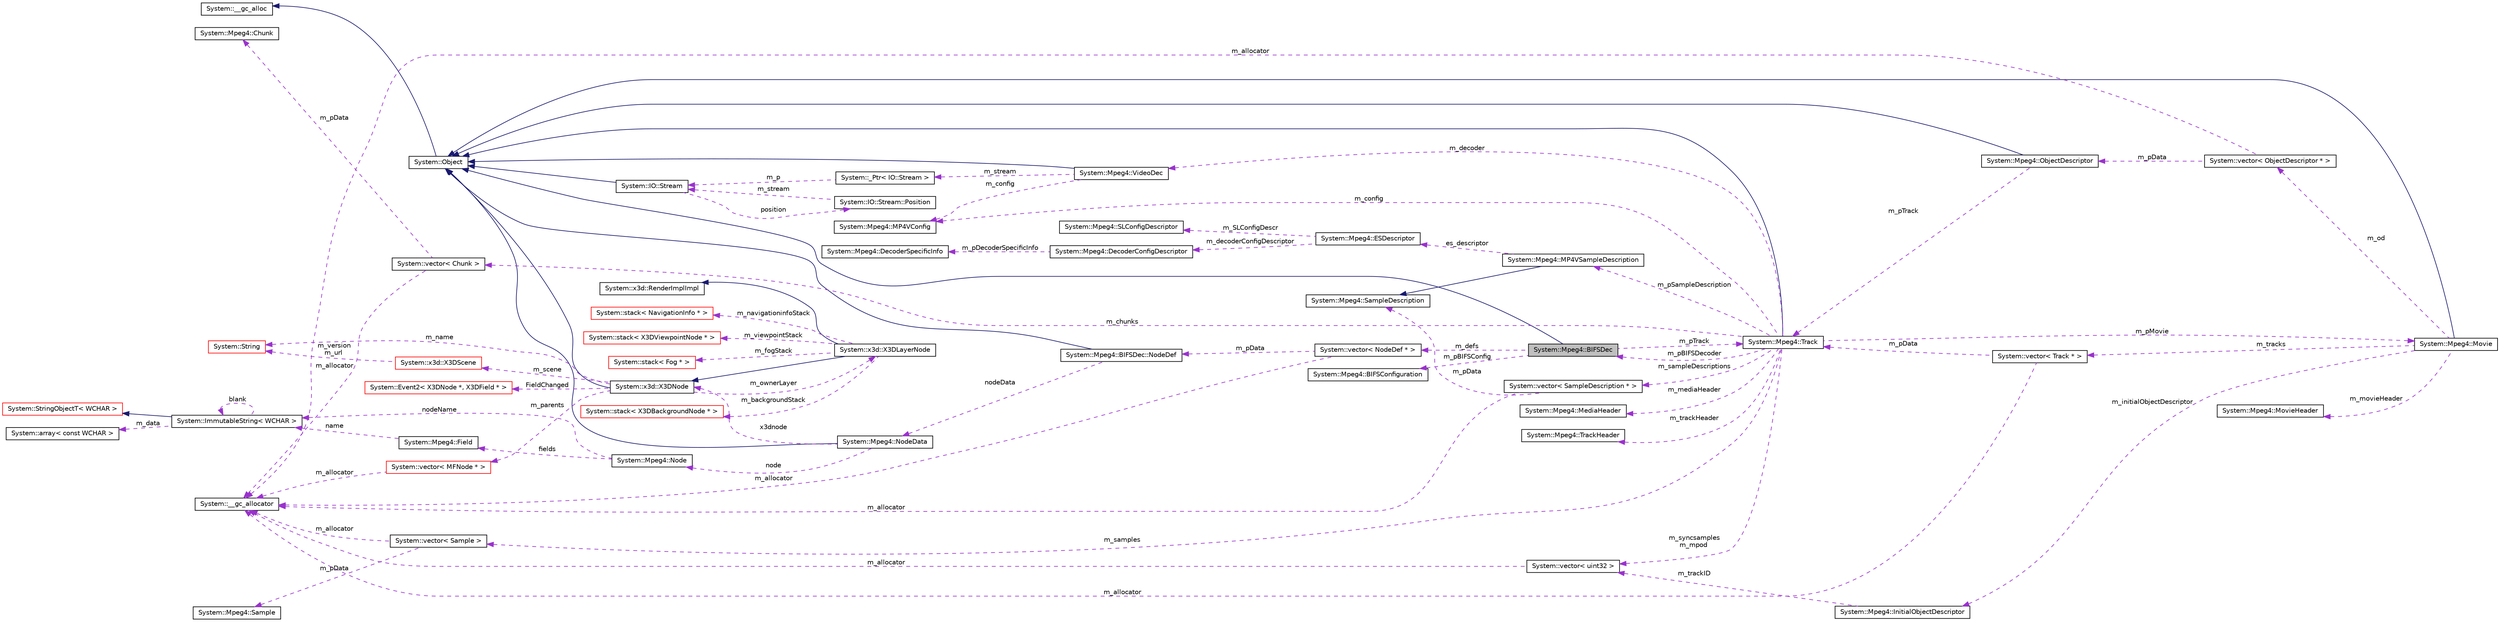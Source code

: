 digraph G
{
  edge [fontname="Helvetica",fontsize="10",labelfontname="Helvetica",labelfontsize="10"];
  node [fontname="Helvetica",fontsize="10",shape=record];
  rankdir="LR";
  Node1 [label="System::Mpeg4::BIFSDec",height=0.2,width=0.4,color="black", fillcolor="grey75", style="filled" fontcolor="black"];
  Node2 -> Node1 [dir="back",color="midnightblue",fontsize="10",style="solid",fontname="Helvetica"];
  Node2 [label="System::Object",height=0.2,width=0.4,color="black", fillcolor="white", style="filled",URL="$class_system_1_1_object.html"];
  Node3 -> Node2 [dir="back",color="midnightblue",fontsize="10",style="solid",fontname="Helvetica"];
  Node3 [label="System::__gc_alloc",height=0.2,width=0.4,color="black", fillcolor="white", style="filled",URL="$class_system_1_1____gc__alloc.html"];
  Node4 -> Node1 [dir="back",color="darkorchid3",fontsize="10",style="dashed",label=" m_pBIFSConfig" ,fontname="Helvetica"];
  Node4 [label="System::Mpeg4::BIFSConfiguration",height=0.2,width=0.4,color="black", fillcolor="white", style="filled",URL="$class_system_1_1_mpeg4_1_1_b_i_f_s_configuration.html"];
  Node5 -> Node1 [dir="back",color="darkorchid3",fontsize="10",style="dashed",label=" m_pTrack" ,fontname="Helvetica"];
  Node5 [label="System::Mpeg4::Track",height=0.2,width=0.4,color="black", fillcolor="white", style="filled",URL="$class_system_1_1_mpeg4_1_1_track.html"];
  Node2 -> Node5 [dir="back",color="midnightblue",fontsize="10",style="solid",fontname="Helvetica"];
  Node6 -> Node5 [dir="back",color="darkorchid3",fontsize="10",style="dashed",label=" m_config" ,fontname="Helvetica"];
  Node6 [label="System::Mpeg4::MP4VConfig",height=0.2,width=0.4,color="black", fillcolor="white", style="filled",URL="$class_system_1_1_mpeg4_1_1_m_p4_v_config.html"];
  Node7 -> Node5 [dir="back",color="darkorchid3",fontsize="10",style="dashed",label=" m_mediaHeader" ,fontname="Helvetica"];
  Node7 [label="System::Mpeg4::MediaHeader",height=0.2,width=0.4,color="black", fillcolor="white", style="filled",URL="$class_system_1_1_mpeg4_1_1_media_header.html"];
  Node8 -> Node5 [dir="back",color="darkorchid3",fontsize="10",style="dashed",label=" m_trackHeader" ,fontname="Helvetica"];
  Node8 [label="System::Mpeg4::TrackHeader",height=0.2,width=0.4,color="black", fillcolor="white", style="filled",URL="$class_system_1_1_mpeg4_1_1_track_header.html"];
  Node9 -> Node5 [dir="back",color="darkorchid3",fontsize="10",style="dashed",label=" m_samples" ,fontname="Helvetica"];
  Node9 [label="System::vector\< Sample \>",height=0.2,width=0.4,color="black", fillcolor="white", style="filled",URL="$class_system_1_1vector.html"];
  Node10 -> Node9 [dir="back",color="darkorchid3",fontsize="10",style="dashed",label=" m_allocator" ,fontname="Helvetica"];
  Node10 [label="System::__gc_allocator",height=0.2,width=0.4,color="black", fillcolor="white", style="filled",URL="$class_system_1_1____gc__allocator.html"];
  Node11 -> Node9 [dir="back",color="darkorchid3",fontsize="10",style="dashed",label=" m_pData" ,fontname="Helvetica"];
  Node11 [label="System::Mpeg4::Sample",height=0.2,width=0.4,color="black", fillcolor="white", style="filled",URL="$class_system_1_1_mpeg4_1_1_sample.html"];
  Node12 -> Node5 [dir="back",color="darkorchid3",fontsize="10",style="dashed",label=" m_syncsamples\nm_mpod" ,fontname="Helvetica"];
  Node12 [label="System::vector\< uint32 \>",height=0.2,width=0.4,color="black", fillcolor="white", style="filled",URL="$class_system_1_1vector.html"];
  Node10 -> Node12 [dir="back",color="darkorchid3",fontsize="10",style="dashed",label=" m_allocator" ,fontname="Helvetica"];
  Node13 -> Node5 [dir="back",color="darkorchid3",fontsize="10",style="dashed",label=" m_sampleDescriptions" ,fontname="Helvetica"];
  Node13 [label="System::vector\< SampleDescription * \>",height=0.2,width=0.4,color="black", fillcolor="white", style="filled",URL="$class_system_1_1vector.html"];
  Node10 -> Node13 [dir="back",color="darkorchid3",fontsize="10",style="dashed",label=" m_allocator" ,fontname="Helvetica"];
  Node14 -> Node13 [dir="back",color="darkorchid3",fontsize="10",style="dashed",label=" m_pData" ,fontname="Helvetica"];
  Node14 [label="System::Mpeg4::SampleDescription",height=0.2,width=0.4,color="black", fillcolor="white", style="filled",URL="$class_system_1_1_mpeg4_1_1_sample_description.html"];
  Node15 -> Node5 [dir="back",color="darkorchid3",fontsize="10",style="dashed",label=" m_chunks" ,fontname="Helvetica"];
  Node15 [label="System::vector\< Chunk \>",height=0.2,width=0.4,color="black", fillcolor="white", style="filled",URL="$class_system_1_1vector.html"];
  Node10 -> Node15 [dir="back",color="darkorchid3",fontsize="10",style="dashed",label=" m_allocator" ,fontname="Helvetica"];
  Node16 -> Node15 [dir="back",color="darkorchid3",fontsize="10",style="dashed",label=" m_pData" ,fontname="Helvetica"];
  Node16 [label="System::Mpeg4::Chunk",height=0.2,width=0.4,color="black", fillcolor="white", style="filled",URL="$class_system_1_1_mpeg4_1_1_chunk.html"];
  Node17 -> Node5 [dir="back",color="darkorchid3",fontsize="10",style="dashed",label=" m_pMovie" ,fontname="Helvetica"];
  Node17 [label="System::Mpeg4::Movie",height=0.2,width=0.4,color="black", fillcolor="white", style="filled",URL="$class_system_1_1_mpeg4_1_1_movie.html"];
  Node2 -> Node17 [dir="back",color="midnightblue",fontsize="10",style="solid",fontname="Helvetica"];
  Node18 -> Node17 [dir="back",color="darkorchid3",fontsize="10",style="dashed",label=" m_od" ,fontname="Helvetica"];
  Node18 [label="System::vector\< ObjectDescriptor * \>",height=0.2,width=0.4,color="black", fillcolor="white", style="filled",URL="$class_system_1_1vector.html"];
  Node10 -> Node18 [dir="back",color="darkorchid3",fontsize="10",style="dashed",label=" m_allocator" ,fontname="Helvetica"];
  Node19 -> Node18 [dir="back",color="darkorchid3",fontsize="10",style="dashed",label=" m_pData" ,fontname="Helvetica"];
  Node19 [label="System::Mpeg4::ObjectDescriptor",height=0.2,width=0.4,color="black", fillcolor="white", style="filled",URL="$class_system_1_1_mpeg4_1_1_object_descriptor.html"];
  Node2 -> Node19 [dir="back",color="midnightblue",fontsize="10",style="solid",fontname="Helvetica"];
  Node5 -> Node19 [dir="back",color="darkorchid3",fontsize="10",style="dashed",label=" m_pTrack" ,fontname="Helvetica"];
  Node20 -> Node17 [dir="back",color="darkorchid3",fontsize="10",style="dashed",label=" m_tracks" ,fontname="Helvetica"];
  Node20 [label="System::vector\< Track * \>",height=0.2,width=0.4,color="black", fillcolor="white", style="filled",URL="$class_system_1_1vector.html"];
  Node10 -> Node20 [dir="back",color="darkorchid3",fontsize="10",style="dashed",label=" m_allocator" ,fontname="Helvetica"];
  Node5 -> Node20 [dir="back",color="darkorchid3",fontsize="10",style="dashed",label=" m_pData" ,fontname="Helvetica"];
  Node21 -> Node17 [dir="back",color="darkorchid3",fontsize="10",style="dashed",label=" m_movieHeader" ,fontname="Helvetica"];
  Node21 [label="System::Mpeg4::MovieHeader",height=0.2,width=0.4,color="black", fillcolor="white", style="filled",URL="$class_system_1_1_mpeg4_1_1_movie_header.html"];
  Node22 -> Node17 [dir="back",color="darkorchid3",fontsize="10",style="dashed",label=" m_initialObjectDescriptor" ,fontname="Helvetica"];
  Node22 [label="System::Mpeg4::InitialObjectDescriptor",height=0.2,width=0.4,color="black", fillcolor="white", style="filled",URL="$class_system_1_1_mpeg4_1_1_initial_object_descriptor.html"];
  Node12 -> Node22 [dir="back",color="darkorchid3",fontsize="10",style="dashed",label=" m_trackID" ,fontname="Helvetica"];
  Node23 -> Node5 [dir="back",color="darkorchid3",fontsize="10",style="dashed",label=" m_pSampleDescription" ,fontname="Helvetica"];
  Node23 [label="System::Mpeg4::MP4VSampleDescription",height=0.2,width=0.4,color="black", fillcolor="white", style="filled",URL="$class_system_1_1_mpeg4_1_1_m_p4_v_sample_description.html"];
  Node14 -> Node23 [dir="back",color="midnightblue",fontsize="10",style="solid",fontname="Helvetica"];
  Node24 -> Node23 [dir="back",color="darkorchid3",fontsize="10",style="dashed",label=" es_descriptor" ,fontname="Helvetica"];
  Node24 [label="System::Mpeg4::ESDescriptor",height=0.2,width=0.4,color="black", fillcolor="white", style="filled",URL="$class_system_1_1_mpeg4_1_1_e_s_descriptor.html"];
  Node25 -> Node24 [dir="back",color="darkorchid3",fontsize="10",style="dashed",label=" m_SLConfigDescr" ,fontname="Helvetica"];
  Node25 [label="System::Mpeg4::SLConfigDescriptor",height=0.2,width=0.4,color="black", fillcolor="white", style="filled",URL="$class_system_1_1_mpeg4_1_1_s_l_config_descriptor.html"];
  Node26 -> Node24 [dir="back",color="darkorchid3",fontsize="10",style="dashed",label=" m_decoderConfigDescriptor" ,fontname="Helvetica"];
  Node26 [label="System::Mpeg4::DecoderConfigDescriptor",height=0.2,width=0.4,color="black", fillcolor="white", style="filled",URL="$class_system_1_1_mpeg4_1_1_decoder_config_descriptor.html"];
  Node27 -> Node26 [dir="back",color="darkorchid3",fontsize="10",style="dashed",label=" m_pDecoderSpecificInfo" ,fontname="Helvetica"];
  Node27 [label="System::Mpeg4::DecoderSpecificInfo",height=0.2,width=0.4,color="black", fillcolor="white", style="filled",URL="$class_system_1_1_mpeg4_1_1_decoder_specific_info.html"];
  Node1 -> Node5 [dir="back",color="darkorchid3",fontsize="10",style="dashed",label=" m_pBIFSDecoder" ,fontname="Helvetica"];
  Node28 -> Node5 [dir="back",color="darkorchid3",fontsize="10",style="dashed",label=" m_decoder" ,fontname="Helvetica"];
  Node28 [label="System::Mpeg4::VideoDec",height=0.2,width=0.4,color="black", fillcolor="white", style="filled",URL="$class_system_1_1_mpeg4_1_1_video_dec.html"];
  Node2 -> Node28 [dir="back",color="midnightblue",fontsize="10",style="solid",fontname="Helvetica"];
  Node6 -> Node28 [dir="back",color="darkorchid3",fontsize="10",style="dashed",label=" m_config" ,fontname="Helvetica"];
  Node29 -> Node28 [dir="back",color="darkorchid3",fontsize="10",style="dashed",label=" m_stream" ,fontname="Helvetica"];
  Node29 [label="System::_Ptr\< IO::Stream \>",height=0.2,width=0.4,color="black", fillcolor="white", style="filled",URL="$class_system_1_1___ptr.html"];
  Node30 -> Node29 [dir="back",color="darkorchid3",fontsize="10",style="dashed",label=" m_p" ,fontname="Helvetica"];
  Node30 [label="System::IO::Stream",height=0.2,width=0.4,color="black", fillcolor="white", style="filled",URL="$class_system_1_1_i_o_1_1_stream.html"];
  Node2 -> Node30 [dir="back",color="midnightblue",fontsize="10",style="solid",fontname="Helvetica"];
  Node31 -> Node30 [dir="back",color="darkorchid3",fontsize="10",style="dashed",label=" position" ,fontname="Helvetica"];
  Node31 [label="System::IO::Stream::Position",height=0.2,width=0.4,color="black", fillcolor="white", style="filled",URL="$class_system_1_1_i_o_1_1_stream_1_1_position.html"];
  Node30 -> Node31 [dir="back",color="darkorchid3",fontsize="10",style="dashed",label=" m_stream" ,fontname="Helvetica"];
  Node32 -> Node1 [dir="back",color="darkorchid3",fontsize="10",style="dashed",label=" m_defs" ,fontname="Helvetica"];
  Node32 [label="System::vector\< NodeDef * \>",height=0.2,width=0.4,color="black", fillcolor="white", style="filled",URL="$class_system_1_1vector.html"];
  Node10 -> Node32 [dir="back",color="darkorchid3",fontsize="10",style="dashed",label=" m_allocator" ,fontname="Helvetica"];
  Node33 -> Node32 [dir="back",color="darkorchid3",fontsize="10",style="dashed",label=" m_pData" ,fontname="Helvetica"];
  Node33 [label="System::Mpeg4::BIFSDec::NodeDef",height=0.2,width=0.4,color="black", fillcolor="white", style="filled",URL="$class_system_1_1_mpeg4_1_1_b_i_f_s_dec_1_1_node_def.html"];
  Node2 -> Node33 [dir="back",color="midnightblue",fontsize="10",style="solid",fontname="Helvetica"];
  Node34 -> Node33 [dir="back",color="darkorchid3",fontsize="10",style="dashed",label=" nodeData" ,fontname="Helvetica"];
  Node34 [label="System::Mpeg4::NodeData",height=0.2,width=0.4,color="black", fillcolor="white", style="filled",URL="$class_system_1_1_mpeg4_1_1_node_data.html"];
  Node2 -> Node34 [dir="back",color="midnightblue",fontsize="10",style="solid",fontname="Helvetica"];
  Node35 -> Node34 [dir="back",color="darkorchid3",fontsize="10",style="dashed",label=" node" ,fontname="Helvetica"];
  Node35 [label="System::Mpeg4::Node",height=0.2,width=0.4,color="black", fillcolor="white", style="filled",URL="$struct_system_1_1_mpeg4_1_1_node.html"];
  Node36 -> Node35 [dir="back",color="darkorchid3",fontsize="10",style="dashed",label=" fields" ,fontname="Helvetica"];
  Node36 [label="System::Mpeg4::Field",height=0.2,width=0.4,color="black", fillcolor="white", style="filled",URL="$struct_system_1_1_mpeg4_1_1_field.html"];
  Node37 -> Node36 [dir="back",color="darkorchid3",fontsize="10",style="dashed",label=" name" ,fontname="Helvetica"];
  Node37 [label="System::ImmutableString\< WCHAR \>",height=0.2,width=0.4,color="black", fillcolor="white", style="filled",URL="$class_system_1_1_immutable_string.html"];
  Node38 -> Node37 [dir="back",color="midnightblue",fontsize="10",style="solid",fontname="Helvetica"];
  Node38 [label="System::StringObjectT\< WCHAR \>",height=0.2,width=0.4,color="red", fillcolor="white", style="filled",URL="$class_system_1_1_string_object_t.html"];
  Node39 -> Node37 [dir="back",color="darkorchid3",fontsize="10",style="dashed",label=" m_data" ,fontname="Helvetica"];
  Node39 [label="System::array\< const WCHAR \>",height=0.2,width=0.4,color="black", fillcolor="white", style="filled",URL="$class_system_1_1array.html"];
  Node37 -> Node37 [dir="back",color="darkorchid3",fontsize="10",style="dashed",label=" blank" ,fontname="Helvetica"];
  Node37 -> Node35 [dir="back",color="darkorchid3",fontsize="10",style="dashed",label=" nodeName" ,fontname="Helvetica"];
  Node40 -> Node34 [dir="back",color="darkorchid3",fontsize="10",style="dashed",label=" x3dnode" ,fontname="Helvetica"];
  Node40 [label="System::x3d::X3DNode",height=0.2,width=0.4,color="black", fillcolor="white", style="filled",URL="$class_system_1_1x3d_1_1_x3_d_node.html"];
  Node2 -> Node40 [dir="back",color="midnightblue",fontsize="10",style="solid",fontname="Helvetica"];
  Node41 -> Node40 [dir="back",color="darkorchid3",fontsize="10",style="dashed",label=" m_ownerLayer" ,fontname="Helvetica"];
  Node41 [label="System::x3d::X3DLayerNode",height=0.2,width=0.4,color="black", fillcolor="white", style="filled",URL="$class_system_1_1x3d_1_1_x3_d_layer_node.html"];
  Node40 -> Node41 [dir="back",color="midnightblue",fontsize="10",style="solid",fontname="Helvetica"];
  Node42 -> Node41 [dir="back",color="midnightblue",fontsize="10",style="solid",fontname="Helvetica"];
  Node42 [label="System::x3d::RenderImplImpl",height=0.2,width=0.4,color="black", fillcolor="white", style="filled",URL="$class_system_1_1x3d_1_1_render_impl_impl.html"];
  Node43 -> Node41 [dir="back",color="darkorchid3",fontsize="10",style="dashed",label=" m_navigationinfoStack" ,fontname="Helvetica"];
  Node43 [label="System::stack\< NavigationInfo * \>",height=0.2,width=0.4,color="red", fillcolor="white", style="filled",URL="$class_system_1_1stack.html"];
  Node44 -> Node41 [dir="back",color="darkorchid3",fontsize="10",style="dashed",label=" m_viewpointStack" ,fontname="Helvetica"];
  Node44 [label="System::stack\< X3DViewpointNode * \>",height=0.2,width=0.4,color="red", fillcolor="white", style="filled",URL="$class_system_1_1stack.html"];
  Node45 -> Node41 [dir="back",color="darkorchid3",fontsize="10",style="dashed",label=" m_fogStack" ,fontname="Helvetica"];
  Node45 [label="System::stack\< Fog * \>",height=0.2,width=0.4,color="red", fillcolor="white", style="filled",URL="$class_system_1_1stack.html"];
  Node46 -> Node41 [dir="back",color="darkorchid3",fontsize="10",style="dashed",label=" m_backgroundStack" ,fontname="Helvetica"];
  Node46 [label="System::stack\< X3DBackgroundNode * \>",height=0.2,width=0.4,color="red", fillcolor="white", style="filled",URL="$class_system_1_1stack.html"];
  Node47 -> Node40 [dir="back",color="darkorchid3",fontsize="10",style="dashed",label=" m_parents" ,fontname="Helvetica"];
  Node47 [label="System::vector\< MFNode * \>",height=0.2,width=0.4,color="red", fillcolor="white", style="filled",URL="$class_system_1_1vector.html"];
  Node10 -> Node47 [dir="back",color="darkorchid3",fontsize="10",style="dashed",label=" m_allocator" ,fontname="Helvetica"];
  Node48 -> Node40 [dir="back",color="darkorchid3",fontsize="10",style="dashed",label=" m_scene" ,fontname="Helvetica"];
  Node48 [label="System::x3d::X3DScene",height=0.2,width=0.4,color="red", fillcolor="white", style="filled",URL="$class_system_1_1x3d_1_1_x3_d_scene.html"];
  Node49 -> Node48 [dir="back",color="darkorchid3",fontsize="10",style="dashed",label=" m_version\nm_url" ,fontname="Helvetica"];
  Node49 [label="System::String",height=0.2,width=0.4,color="red", fillcolor="white", style="filled",URL="$class_system_1_1_string.html"];
  Node49 -> Node40 [dir="back",color="darkorchid3",fontsize="10",style="dashed",label=" m_name" ,fontname="Helvetica"];
  Node50 -> Node40 [dir="back",color="darkorchid3",fontsize="10",style="dashed",label=" FieldChanged" ,fontname="Helvetica"];
  Node50 [label="System::Event2\< X3DNode *, X3DField * \>",height=0.2,width=0.4,color="red", fillcolor="white", style="filled",URL="$class_system_1_1_event2.html"];
}
